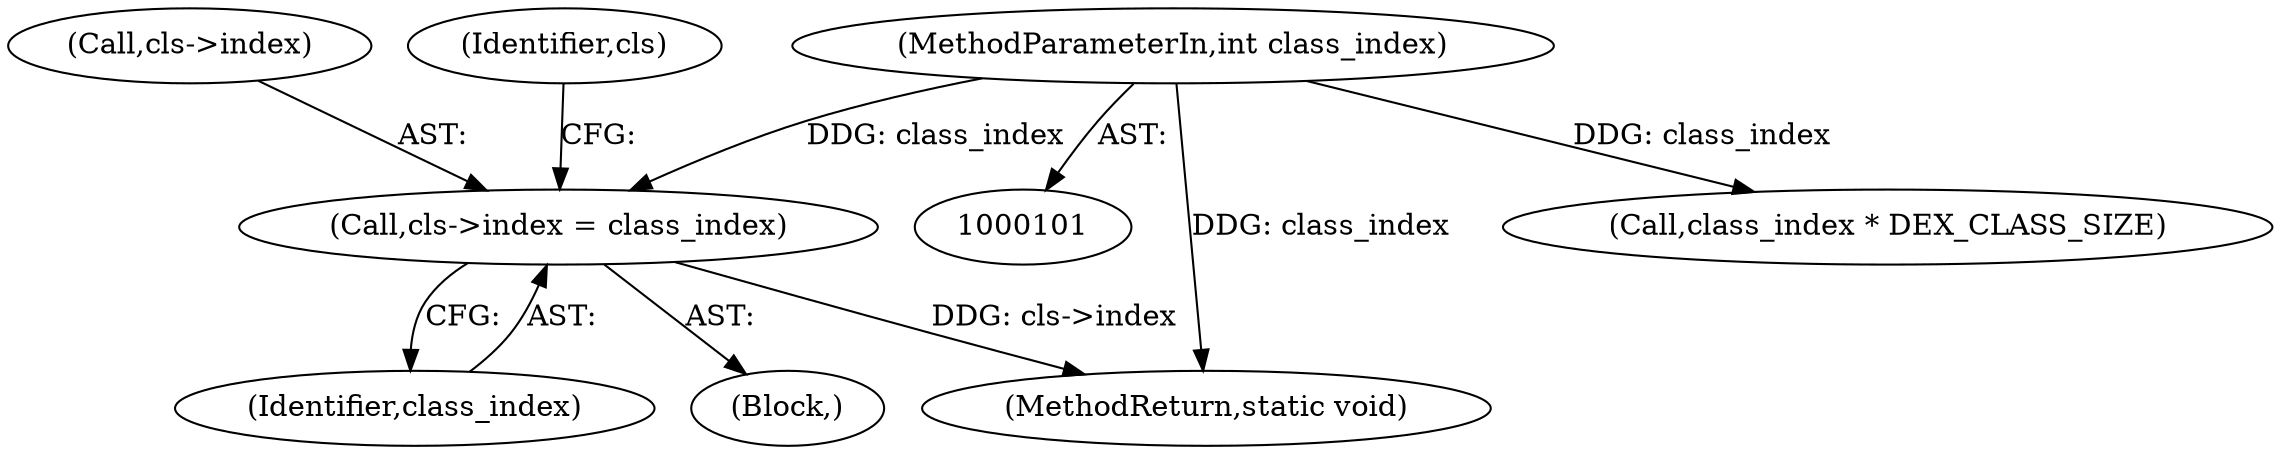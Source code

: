 digraph "0_radare2_1ea23bd6040441a21fbcfba69dce9a01af03f989@pointer" {
"1000160" [label="(Call,cls->index = class_index)"];
"1000105" [label="(MethodParameterIn,int class_index)"];
"1000175" [label="(Call,class_index * DEX_CLASS_SIZE)"];
"1000597" [label="(MethodReturn,static void)"];
"1000105" [label="(MethodParameterIn,int class_index)"];
"1000161" [label="(Call,cls->index)"];
"1000164" [label="(Identifier,class_index)"];
"1000160" [label="(Call,cls->index = class_index)"];
"1000108" [label="(Block,)"];
"1000167" [label="(Identifier,cls)"];
"1000160" -> "1000108"  [label="AST: "];
"1000160" -> "1000164"  [label="CFG: "];
"1000161" -> "1000160"  [label="AST: "];
"1000164" -> "1000160"  [label="AST: "];
"1000167" -> "1000160"  [label="CFG: "];
"1000160" -> "1000597"  [label="DDG: cls->index"];
"1000105" -> "1000160"  [label="DDG: class_index"];
"1000105" -> "1000101"  [label="AST: "];
"1000105" -> "1000597"  [label="DDG: class_index"];
"1000105" -> "1000175"  [label="DDG: class_index"];
}
